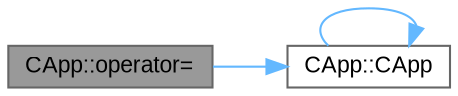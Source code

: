 digraph "CApp::operator="
{
 // LATEX_PDF_SIZE
  bgcolor="transparent";
  edge [fontname=Arial,fontsize=11,labelfontname=Arial,labelfontsize=11];
  node [fontname=Arial,fontsize=11,shape=box,height=0.2,width=0.4];
  rankdir="LR";
  Node1 [id="Node000001",label="CApp::operator=",height=0.2,width=0.4,color="gray40", fillcolor="grey60", style="filled", fontcolor="black",tooltip="Deleted assignment operator to prevent assigning the singleton instance."];
  Node1 -> Node2 [id="edge1_Node000001_Node000002",color="steelblue1",style="solid",tooltip=" "];
  Node2 [id="Node000002",label="CApp::CApp",height=0.2,width=0.4,color="grey40", fillcolor="white", style="filled",URL="$class_c_app.html#a37efd95335c10617806a48627dd882ac",tooltip="Deleted copy constructor to prevent copying of the singleton instance."];
  Node2 -> Node2 [id="edge2_Node000002_Node000002",color="steelblue1",style="solid",tooltip=" "];
}
